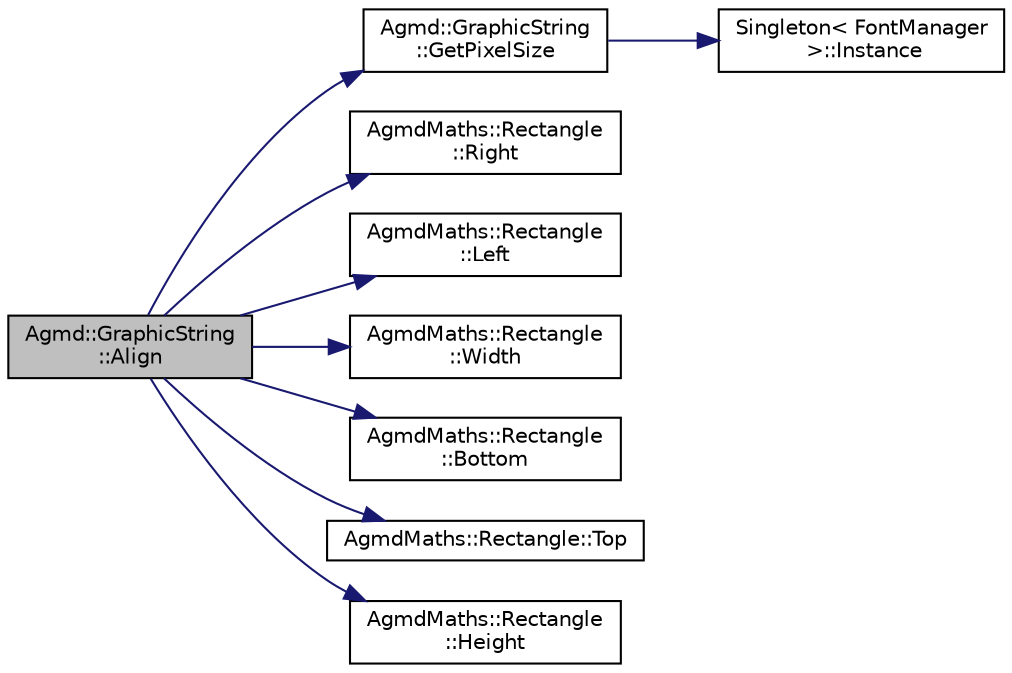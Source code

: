 digraph "Agmd::GraphicString::Align"
{
  edge [fontname="Helvetica",fontsize="10",labelfontname="Helvetica",labelfontsize="10"];
  node [fontname="Helvetica",fontsize="10",shape=record];
  rankdir="LR";
  Node1 [label="Agmd::GraphicString\l::Align",height=0.2,width=0.4,color="black", fillcolor="grey75", style="filled" fontcolor="black"];
  Node1 -> Node2 [color="midnightblue",fontsize="10",style="solid",fontname="Helvetica"];
  Node2 [label="Agmd::GraphicString\l::GetPixelSize",height=0.2,width=0.4,color="black", fillcolor="white", style="filled",URL="$class_agmd_1_1_graphic_string.html#a2e7c2a5b051d63520326d8a3aca16bff"];
  Node2 -> Node3 [color="midnightblue",fontsize="10",style="solid",fontname="Helvetica"];
  Node3 [label="Singleton\< FontManager\l \>::Instance",height=0.2,width=0.4,color="black", fillcolor="white", style="filled",URL="$class_singleton.html#a131e87528259529400d58b6df5d9743c"];
  Node1 -> Node4 [color="midnightblue",fontsize="10",style="solid",fontname="Helvetica"];
  Node4 [label="AgmdMaths::Rectangle\l::Right",height=0.2,width=0.4,color="black", fillcolor="white", style="filled",URL="$class_agmd_maths_1_1_rectangle.html#ab2bb33b4ad568190c8778cd247d8438a"];
  Node1 -> Node5 [color="midnightblue",fontsize="10",style="solid",fontname="Helvetica"];
  Node5 [label="AgmdMaths::Rectangle\l::Left",height=0.2,width=0.4,color="black", fillcolor="white", style="filled",URL="$class_agmd_maths_1_1_rectangle.html#a17d05a899b9d17b5edc032d509079b66"];
  Node1 -> Node6 [color="midnightblue",fontsize="10",style="solid",fontname="Helvetica"];
  Node6 [label="AgmdMaths::Rectangle\l::Width",height=0.2,width=0.4,color="black", fillcolor="white", style="filled",URL="$class_agmd_maths_1_1_rectangle.html#aaa9b2b5a5eba97ea4f22f2331aec870b"];
  Node1 -> Node7 [color="midnightblue",fontsize="10",style="solid",fontname="Helvetica"];
  Node7 [label="AgmdMaths::Rectangle\l::Bottom",height=0.2,width=0.4,color="black", fillcolor="white", style="filled",URL="$class_agmd_maths_1_1_rectangle.html#aba249a361d43d6d4ea37ac2da0f409ff"];
  Node1 -> Node8 [color="midnightblue",fontsize="10",style="solid",fontname="Helvetica"];
  Node8 [label="AgmdMaths::Rectangle::Top",height=0.2,width=0.4,color="black", fillcolor="white", style="filled",URL="$class_agmd_maths_1_1_rectangle.html#a48d9bf603ca0d7f0906939d81fd2a927"];
  Node1 -> Node9 [color="midnightblue",fontsize="10",style="solid",fontname="Helvetica"];
  Node9 [label="AgmdMaths::Rectangle\l::Height",height=0.2,width=0.4,color="black", fillcolor="white", style="filled",URL="$class_agmd_maths_1_1_rectangle.html#a04c35ddf7fe30e5e98392289bdefd682"];
}
